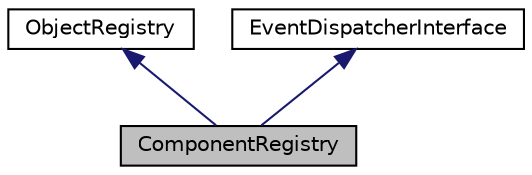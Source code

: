 digraph "ComponentRegistry"
{
  edge [fontname="Helvetica",fontsize="10",labelfontname="Helvetica",labelfontsize="10"];
  node [fontname="Helvetica",fontsize="10",shape=record];
  Node1 [label="ComponentRegistry",height=0.2,width=0.4,color="black", fillcolor="grey75", style="filled", fontcolor="black"];
  Node2 -> Node1 [dir="back",color="midnightblue",fontsize="10",style="solid",fontname="Helvetica"];
  Node2 [label="ObjectRegistry",height=0.2,width=0.4,color="black", fillcolor="white", style="filled",URL="$class_cake_1_1_core_1_1_object_registry.html"];
  Node3 -> Node1 [dir="back",color="midnightblue",fontsize="10",style="solid",fontname="Helvetica"];
  Node3 [label="EventDispatcherInterface",height=0.2,width=0.4,color="black", fillcolor="white", style="filled",URL="$interface_cake_1_1_event_1_1_event_dispatcher_interface.html"];
}
